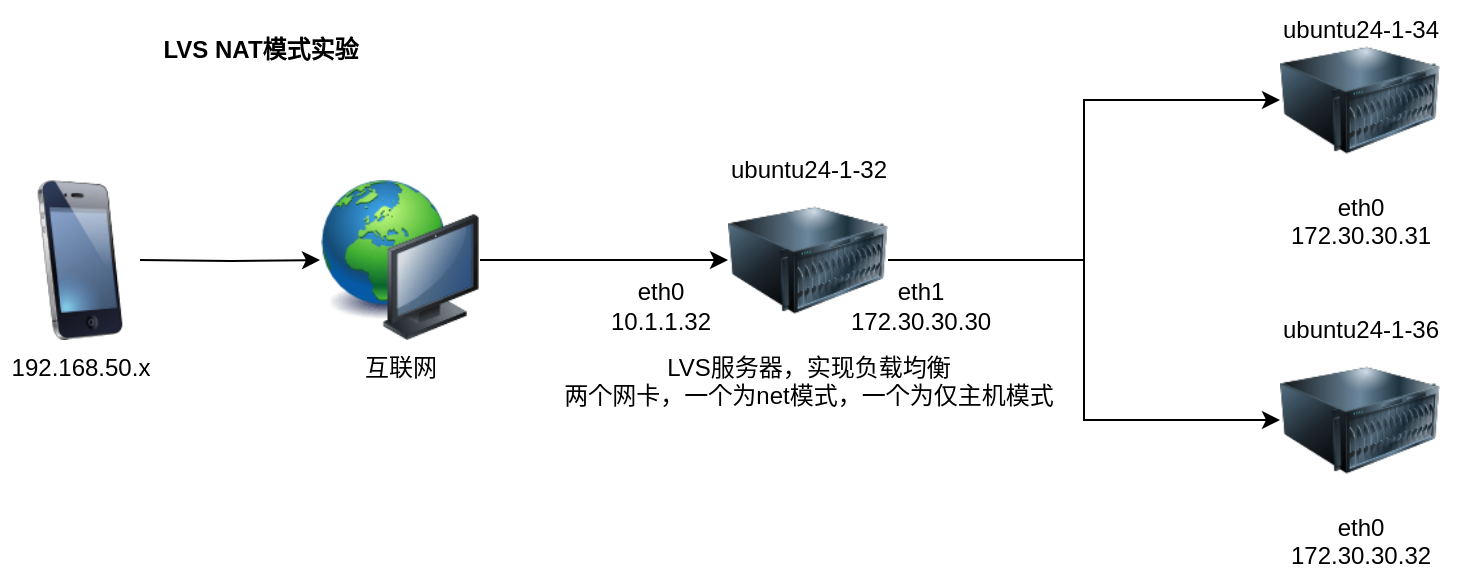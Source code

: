 <mxfile version="24.4.3" type="github">
  <diagram name="第 1 页" id="abevQy357FWygZokNlPs">
    <mxGraphModel dx="1029" dy="579" grid="1" gridSize="10" guides="1" tooltips="1" connect="1" arrows="1" fold="1" page="1" pageScale="1" pageWidth="827" pageHeight="1169" math="0" shadow="0">
      <root>
        <mxCell id="0" />
        <mxCell id="1" parent="0" />
        <mxCell id="-S-DOBEuWKiJFNo5bH_O-8" style="edgeStyle=orthogonalEdgeStyle;rounded=0;orthogonalLoop=1;jettySize=auto;html=1;exitX=1;exitY=0.5;exitDx=0;exitDy=0;entryX=0;entryY=0.5;entryDx=0;entryDy=0;" edge="1" parent="1" source="-S-DOBEuWKiJFNo5bH_O-1" target="-S-DOBEuWKiJFNo5bH_O-5">
          <mxGeometry relative="1" as="geometry" />
        </mxCell>
        <mxCell id="-S-DOBEuWKiJFNo5bH_O-1" value="互联网" style="image;html=1;image=img/lib/clip_art/computers/Network_128x128.png" vertex="1" parent="1">
          <mxGeometry x="210" y="90" width="80" height="80" as="geometry" />
        </mxCell>
        <mxCell id="-S-DOBEuWKiJFNo5bH_O-2" value="&lt;b&gt;LVS NAT模式实验&lt;/b&gt;" style="text;html=1;align=center;verticalAlign=middle;resizable=0;points=[];autosize=1;strokeColor=none;fillColor=none;" vertex="1" parent="1">
          <mxGeometry x="120" y="10" width="120" height="30" as="geometry" />
        </mxCell>
        <mxCell id="-S-DOBEuWKiJFNo5bH_O-4" style="edgeStyle=orthogonalEdgeStyle;rounded=0;orthogonalLoop=1;jettySize=auto;html=1;exitX=1;exitY=0.5;exitDx=0;exitDy=0;entryX=0;entryY=0.5;entryDx=0;entryDy=0;" edge="1" parent="1" target="-S-DOBEuWKiJFNo5bH_O-1">
          <mxGeometry relative="1" as="geometry">
            <mxPoint x="120" y="130" as="sourcePoint" />
          </mxGeometry>
        </mxCell>
        <mxCell id="-S-DOBEuWKiJFNo5bH_O-11" style="edgeStyle=orthogonalEdgeStyle;rounded=0;orthogonalLoop=1;jettySize=auto;html=1;exitX=1;exitY=0.5;exitDx=0;exitDy=0;" edge="1" parent="1" source="-S-DOBEuWKiJFNo5bH_O-5" target="-S-DOBEuWKiJFNo5bH_O-6">
          <mxGeometry relative="1" as="geometry" />
        </mxCell>
        <mxCell id="-S-DOBEuWKiJFNo5bH_O-12" style="edgeStyle=orthogonalEdgeStyle;rounded=0;orthogonalLoop=1;jettySize=auto;html=1;exitX=1;exitY=0.5;exitDx=0;exitDy=0;entryX=0;entryY=0.5;entryDx=0;entryDy=0;" edge="1" parent="1" source="-S-DOBEuWKiJFNo5bH_O-5" target="-S-DOBEuWKiJFNo5bH_O-7">
          <mxGeometry relative="1" as="geometry" />
        </mxCell>
        <mxCell id="-S-DOBEuWKiJFNo5bH_O-5" value="&lt;div&gt;LVS服务器，实现负载均衡&lt;/div&gt;两个网卡，一个为net模式，一个为仅主机模式" style="image;html=1;image=img/lib/clip_art/computers/Server_128x128.png" vertex="1" parent="1">
          <mxGeometry x="414" y="90" width="80" height="80" as="geometry" />
        </mxCell>
        <mxCell id="-S-DOBEuWKiJFNo5bH_O-6" value="eth0&lt;br&gt;172.30.30.31" style="image;html=1;image=img/lib/clip_art/computers/Server_128x128.png" vertex="1" parent="1">
          <mxGeometry x="690" y="10" width="80" height="80" as="geometry" />
        </mxCell>
        <mxCell id="-S-DOBEuWKiJFNo5bH_O-7" value="eth0&lt;br&gt;172.30.30.32" style="image;html=1;image=img/lib/clip_art/computers/Server_128x128.png" vertex="1" parent="1">
          <mxGeometry x="690" y="170" width="80" height="80" as="geometry" />
        </mxCell>
        <mxCell id="-S-DOBEuWKiJFNo5bH_O-13" value="eth0&lt;br&gt;10.1.1.32" style="text;html=1;align=center;verticalAlign=middle;resizable=0;points=[];autosize=1;strokeColor=none;fillColor=none;" vertex="1" parent="1">
          <mxGeometry x="345" y="133" width="70" height="40" as="geometry" />
        </mxCell>
        <mxCell id="-S-DOBEuWKiJFNo5bH_O-14" value="eth1&lt;br&gt;172.30.30.30" style="text;html=1;align=center;verticalAlign=middle;resizable=0;points=[];autosize=1;strokeColor=none;fillColor=none;" vertex="1" parent="1">
          <mxGeometry x="465" y="133" width="90" height="40" as="geometry" />
        </mxCell>
        <mxCell id="-S-DOBEuWKiJFNo5bH_O-15" value="192.168.50.x" style="image;html=1;image=img/lib/clip_art/telecommunication/iPhone_128x128.png" vertex="1" parent="1">
          <mxGeometry x="50" y="90" width="80" height="80" as="geometry" />
        </mxCell>
        <mxCell id="-S-DOBEuWKiJFNo5bH_O-18" value="ubuntu24-1-32" style="text;html=1;align=center;verticalAlign=middle;resizable=0;points=[];autosize=1;strokeColor=none;fillColor=none;" vertex="1" parent="1">
          <mxGeometry x="404" y="70" width="100" height="30" as="geometry" />
        </mxCell>
        <mxCell id="-S-DOBEuWKiJFNo5bH_O-19" value="ubuntu24-1-36" style="text;html=1;align=center;verticalAlign=middle;resizable=0;points=[];autosize=1;strokeColor=none;fillColor=none;" vertex="1" parent="1">
          <mxGeometry x="680" y="150" width="100" height="30" as="geometry" />
        </mxCell>
        <mxCell id="-S-DOBEuWKiJFNo5bH_O-20" value="ubuntu24-1-34" style="text;html=1;align=center;verticalAlign=middle;resizable=0;points=[];autosize=1;strokeColor=none;fillColor=none;" vertex="1" parent="1">
          <mxGeometry x="680" width="100" height="30" as="geometry" />
        </mxCell>
      </root>
    </mxGraphModel>
  </diagram>
</mxfile>
